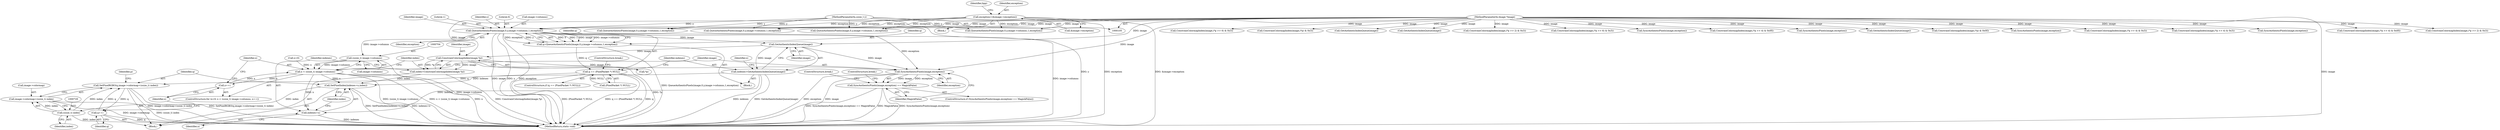 digraph "0_ImageMagick_b6ae2f9e0ab13343c0281732d479757a8e8979c7@pointer" {
"1000677" [label="(Call,QueueAuthenticPixels(image,0,y,image->columns,1,exception))"];
"1000108" [label="(MethodParameterIn,Image *image)"];
"1000107" [label="(MethodParameterIn,ssize_t y)"];
"1000117" [label="(Call,exception=(&image->exception))"];
"1000675" [label="(Call,q=QueueAuthenticPixels(image,0,y,image->columns,1,exception))"];
"1000687" [label="(Call,q == (PixelPacket *) NULL)"];
"1000722" [label="(Call,SetPixelRGBO(q,image->colormap+(ssize_t) index))"];
"1000733" [label="(Call,q++)"];
"1000695" [label="(Call,GetAuthenticIndexQueue(image))"];
"1000693" [label="(Call,indexes=GetAuthenticIndexQueue(image))"];
"1000717" [label="(Call,SetPixelIndex(indexes+x,index))"];
"1000728" [label="(Call,(ssize_t) index)"];
"1000724" [label="(Call,image->colormap+(ssize_t) index)"];
"1000718" [label="(Call,indexes+x)"];
"1000713" [label="(Call,ConstrainColormapIndex(image,*p))"];
"1000711" [label="(Call,index=ConstrainColormapIndex(image,*p))"];
"1000737" [label="(Call,SyncAuthenticPixels(image,exception))"];
"1000736" [label="(Call,SyncAuthenticPixels(image,exception) == MagickFalse)"];
"1000703" [label="(Call,(ssize_t) image->columns)"];
"1000701" [label="(Call,x < (ssize_t) image->columns)"];
"1000708" [label="(Call,x++)"];
"1000576" [label="(Call,ConstrainColormapIndex(image,(*p >> 4) & 0x0f))"];
"1000124" [label="(Identifier,bpp)"];
"1000694" [label="(Identifier,indexes)"];
"1000275" [label="(Call,QueueAuthenticPixels(image,0,y,image->columns,1,exception))"];
"1000722" [label="(Call,SetPixelRGBO(q,image->colormap+(ssize_t) index))"];
"1000118" [label="(Identifier,exception)"];
"1000685" [label="(Identifier,exception)"];
"1000693" [label="(Call,indexes=GetAuthenticIndexQueue(image))"];
"1000738" [label="(Identifier,image)"];
"1000689" [label="(Call,(PixelPacket *) NULL)"];
"1000739" [label="(Identifier,exception)"];
"1000710" [label="(Block,)"];
"1000675" [label="(Call,q=QueueAuthenticPixels(image,0,y,image->columns,1,exception))"];
"1000676" [label="(Identifier,q)"];
"1000736" [label="(Call,SyncAuthenticPixels(image,exception) == MagickFalse)"];
"1000679" [label="(Literal,0)"];
"1000732" [label="(Identifier,p)"];
"1000734" [label="(Identifier,q)"];
"1000681" [label="(Call,image->columns)"];
"1000740" [label="(Identifier,MagickFalse)"];
"1000678" [label="(Identifier,image)"];
"1000366" [label="(Call,ConstrainColormapIndex(image,(*p >> 2) & 0x3))"];
"1000119" [label="(Call,&image->exception)"];
"1000429" [label="(Call,ConstrainColormapIndex(image,(*p >> 6) & 0x3))"];
"1000677" [label="(Call,QueueAuthenticPixels(image,0,y,image->columns,1,exception))"];
"1000537" [label="(Call,QueueAuthenticPixels(image,0,y,image->columns,1,exception))"];
"1000699" [label="(Identifier,x)"];
"1000392" [label="(Call,ConstrainColormapIndex(image,(*p) & 0x3))"];
"1000715" [label="(Call,*p)"];
"1000117" [label="(Call,exception=(&image->exception))"];
"1000555" [label="(Call,GetAuthenticIndexQueue(image))"];
"1000107" [label="(MethodParameterIn,ssize_t y)"];
"1000692" [label="(ControlStructure,break;)"];
"1000721" [label="(Identifier,index)"];
"1000741" [label="(ControlStructure,break;)"];
"1000733" [label="(Call,q++)"];
"1000742" [label="(ControlStructure,break;)"];
"1000148" [label="(Call,GetAuthenticIndexQueue(image))"];
"1000713" [label="(Call,ConstrainColormapIndex(image,*p))"];
"1000705" [label="(Call,image->columns)"];
"1000737" [label="(Call,SyncAuthenticPixels(image,exception))"];
"1000718" [label="(Call,indexes+x)"];
"1000803" [label="(MethodReturn,static void)"];
"1000709" [label="(Identifier,x)"];
"1000499" [label="(Call,ConstrainColormapIndex(image,(*p >> 2) & 0x3))"];
"1000719" [label="(Identifier,indexes)"];
"1000711" [label="(Call,index=ConstrainColormapIndex(image,*p))"];
"1000314" [label="(Call,ConstrainColormapIndex(image,(*p >> 6) & 0x3))"];
"1000730" [label="(Identifier,index)"];
"1000728" [label="(Call,(ssize_t) index)"];
"1000695" [label="(Call,GetAuthenticIndexQueue(image))"];
"1000746" [label="(Call,QueueAuthenticPixels(image,0,y,image->columns,1,exception))"];
"1000110" [label="(Block,)"];
"1000266" [label="(Call,SyncAuthenticPixels(image,exception))"];
"1000108" [label="(MethodParameterIn,Image *image)"];
"1000687" [label="(Call,q == (PixelPacket *) NULL)"];
"1000639" [label="(Call,ConstrainColormapIndex(image,(*p >> 4) & 0x0f))"];
"1000667" [label="(Call,SyncAuthenticPixels(image,exception))"];
"1000293" [label="(Call,GetAuthenticIndexQueue(image))"];
"1000725" [label="(Call,image->colormap)"];
"1000602" [label="(Call,ConstrainColormapIndex(image,(*p) & 0x0f))"];
"1000684" [label="(Literal,1)"];
"1000798" [label="(Call,SyncAuthenticPixels(image,exception))"];
"1000464" [label="(Call,ConstrainColormapIndex(image,(*p >> 4) & 0x3))"];
"1000696" [label="(Identifier,image)"];
"1000703" [label="(Call,(ssize_t) image->columns)"];
"1000724" [label="(Call,image->colormap+(ssize_t) index)"];
"1000714" [label="(Identifier,image)"];
"1000708" [label="(Call,x++)"];
"1000723" [label="(Identifier,q)"];
"1000712" [label="(Identifier,index)"];
"1000686" [label="(ControlStructure,if (q == (PixelPacket *) NULL))"];
"1000130" [label="(Call,QueueAuthenticPixels(image,0,y,image->columns,1,exception))"];
"1000680" [label="(Identifier,y)"];
"1000735" [label="(ControlStructure,if (SyncAuthenticPixels(image,exception) == MagickFalse))"];
"1000674" [label="(Block,)"];
"1000717" [label="(Call,SetPixelIndex(indexes+x,index))"];
"1000698" [label="(Call,x=0)"];
"1000340" [label="(Call,ConstrainColormapIndex(image,(*p >> 4) & 0x3))"];
"1000701" [label="(Call,x < (ssize_t) image->columns)"];
"1000702" [label="(Identifier,x)"];
"1000720" [label="(Identifier,x)"];
"1000688" [label="(Identifier,q)"];
"1000697" [label="(ControlStructure,for (x=0; x < (ssize_t) image->columns; x++))"];
"1000527" [label="(Call,SyncAuthenticPixels(image,exception))"];
"1000677" -> "1000675"  [label="AST: "];
"1000677" -> "1000685"  [label="CFG: "];
"1000678" -> "1000677"  [label="AST: "];
"1000679" -> "1000677"  [label="AST: "];
"1000680" -> "1000677"  [label="AST: "];
"1000681" -> "1000677"  [label="AST: "];
"1000684" -> "1000677"  [label="AST: "];
"1000685" -> "1000677"  [label="AST: "];
"1000675" -> "1000677"  [label="CFG: "];
"1000677" -> "1000803"  [label="DDG: image->columns"];
"1000677" -> "1000803"  [label="DDG: image"];
"1000677" -> "1000803"  [label="DDG: y"];
"1000677" -> "1000803"  [label="DDG: exception"];
"1000677" -> "1000675"  [label="DDG: 0"];
"1000677" -> "1000675"  [label="DDG: 1"];
"1000677" -> "1000675"  [label="DDG: image"];
"1000677" -> "1000675"  [label="DDG: image->columns"];
"1000677" -> "1000675"  [label="DDG: exception"];
"1000677" -> "1000675"  [label="DDG: y"];
"1000108" -> "1000677"  [label="DDG: image"];
"1000107" -> "1000677"  [label="DDG: y"];
"1000117" -> "1000677"  [label="DDG: exception"];
"1000677" -> "1000695"  [label="DDG: image"];
"1000677" -> "1000703"  [label="DDG: image->columns"];
"1000677" -> "1000737"  [label="DDG: exception"];
"1000108" -> "1000105"  [label="AST: "];
"1000108" -> "1000803"  [label="DDG: image"];
"1000108" -> "1000130"  [label="DDG: image"];
"1000108" -> "1000148"  [label="DDG: image"];
"1000108" -> "1000266"  [label="DDG: image"];
"1000108" -> "1000275"  [label="DDG: image"];
"1000108" -> "1000293"  [label="DDG: image"];
"1000108" -> "1000314"  [label="DDG: image"];
"1000108" -> "1000340"  [label="DDG: image"];
"1000108" -> "1000366"  [label="DDG: image"];
"1000108" -> "1000392"  [label="DDG: image"];
"1000108" -> "1000429"  [label="DDG: image"];
"1000108" -> "1000464"  [label="DDG: image"];
"1000108" -> "1000499"  [label="DDG: image"];
"1000108" -> "1000527"  [label="DDG: image"];
"1000108" -> "1000537"  [label="DDG: image"];
"1000108" -> "1000555"  [label="DDG: image"];
"1000108" -> "1000576"  [label="DDG: image"];
"1000108" -> "1000602"  [label="DDG: image"];
"1000108" -> "1000639"  [label="DDG: image"];
"1000108" -> "1000667"  [label="DDG: image"];
"1000108" -> "1000695"  [label="DDG: image"];
"1000108" -> "1000713"  [label="DDG: image"];
"1000108" -> "1000737"  [label="DDG: image"];
"1000108" -> "1000746"  [label="DDG: image"];
"1000108" -> "1000798"  [label="DDG: image"];
"1000107" -> "1000105"  [label="AST: "];
"1000107" -> "1000803"  [label="DDG: y"];
"1000107" -> "1000130"  [label="DDG: y"];
"1000107" -> "1000275"  [label="DDG: y"];
"1000107" -> "1000537"  [label="DDG: y"];
"1000107" -> "1000746"  [label="DDG: y"];
"1000117" -> "1000110"  [label="AST: "];
"1000117" -> "1000119"  [label="CFG: "];
"1000118" -> "1000117"  [label="AST: "];
"1000119" -> "1000117"  [label="AST: "];
"1000124" -> "1000117"  [label="CFG: "];
"1000117" -> "1000803"  [label="DDG: exception"];
"1000117" -> "1000803"  [label="DDG: &image->exception"];
"1000117" -> "1000130"  [label="DDG: exception"];
"1000117" -> "1000275"  [label="DDG: exception"];
"1000117" -> "1000537"  [label="DDG: exception"];
"1000117" -> "1000746"  [label="DDG: exception"];
"1000675" -> "1000674"  [label="AST: "];
"1000676" -> "1000675"  [label="AST: "];
"1000688" -> "1000675"  [label="CFG: "];
"1000675" -> "1000803"  [label="DDG: QueueAuthenticPixels(image,0,y,image->columns,1,exception)"];
"1000675" -> "1000687"  [label="DDG: q"];
"1000687" -> "1000686"  [label="AST: "];
"1000687" -> "1000689"  [label="CFG: "];
"1000688" -> "1000687"  [label="AST: "];
"1000689" -> "1000687"  [label="AST: "];
"1000692" -> "1000687"  [label="CFG: "];
"1000694" -> "1000687"  [label="CFG: "];
"1000687" -> "1000803"  [label="DDG: (PixelPacket *) NULL"];
"1000687" -> "1000803"  [label="DDG: q == (PixelPacket *) NULL"];
"1000687" -> "1000803"  [label="DDG: q"];
"1000689" -> "1000687"  [label="DDG: NULL"];
"1000687" -> "1000722"  [label="DDG: q"];
"1000722" -> "1000710"  [label="AST: "];
"1000722" -> "1000724"  [label="CFG: "];
"1000723" -> "1000722"  [label="AST: "];
"1000724" -> "1000722"  [label="AST: "];
"1000732" -> "1000722"  [label="CFG: "];
"1000722" -> "1000803"  [label="DDG: image->colormap+(ssize_t) index"];
"1000722" -> "1000803"  [label="DDG: SetPixelRGBO(q,image->colormap+(ssize_t) index)"];
"1000733" -> "1000722"  [label="DDG: q"];
"1000728" -> "1000722"  [label="DDG: index"];
"1000722" -> "1000733"  [label="DDG: q"];
"1000733" -> "1000710"  [label="AST: "];
"1000733" -> "1000734"  [label="CFG: "];
"1000734" -> "1000733"  [label="AST: "];
"1000709" -> "1000733"  [label="CFG: "];
"1000733" -> "1000803"  [label="DDG: q"];
"1000695" -> "1000693"  [label="AST: "];
"1000695" -> "1000696"  [label="CFG: "];
"1000696" -> "1000695"  [label="AST: "];
"1000693" -> "1000695"  [label="CFG: "];
"1000695" -> "1000693"  [label="DDG: image"];
"1000695" -> "1000713"  [label="DDG: image"];
"1000695" -> "1000737"  [label="DDG: image"];
"1000693" -> "1000674"  [label="AST: "];
"1000694" -> "1000693"  [label="AST: "];
"1000699" -> "1000693"  [label="CFG: "];
"1000693" -> "1000803"  [label="DDG: GetAuthenticIndexQueue(image)"];
"1000693" -> "1000803"  [label="DDG: indexes"];
"1000693" -> "1000717"  [label="DDG: indexes"];
"1000693" -> "1000718"  [label="DDG: indexes"];
"1000717" -> "1000710"  [label="AST: "];
"1000717" -> "1000721"  [label="CFG: "];
"1000718" -> "1000717"  [label="AST: "];
"1000721" -> "1000717"  [label="AST: "];
"1000723" -> "1000717"  [label="CFG: "];
"1000717" -> "1000803"  [label="DDG: SetPixelIndex(indexes+x,index)"];
"1000717" -> "1000803"  [label="DDG: indexes+x"];
"1000701" -> "1000717"  [label="DDG: x"];
"1000711" -> "1000717"  [label="DDG: index"];
"1000717" -> "1000728"  [label="DDG: index"];
"1000728" -> "1000724"  [label="AST: "];
"1000728" -> "1000730"  [label="CFG: "];
"1000729" -> "1000728"  [label="AST: "];
"1000730" -> "1000728"  [label="AST: "];
"1000724" -> "1000728"  [label="CFG: "];
"1000728" -> "1000803"  [label="DDG: index"];
"1000728" -> "1000724"  [label="DDG: index"];
"1000725" -> "1000724"  [label="AST: "];
"1000724" -> "1000803"  [label="DDG: image->colormap"];
"1000724" -> "1000803"  [label="DDG: (ssize_t) index"];
"1000718" -> "1000720"  [label="CFG: "];
"1000719" -> "1000718"  [label="AST: "];
"1000720" -> "1000718"  [label="AST: "];
"1000721" -> "1000718"  [label="CFG: "];
"1000718" -> "1000803"  [label="DDG: indexes"];
"1000701" -> "1000718"  [label="DDG: x"];
"1000713" -> "1000711"  [label="AST: "];
"1000713" -> "1000715"  [label="CFG: "];
"1000714" -> "1000713"  [label="AST: "];
"1000715" -> "1000713"  [label="AST: "];
"1000711" -> "1000713"  [label="CFG: "];
"1000713" -> "1000803"  [label="DDG: *p"];
"1000713" -> "1000711"  [label="DDG: image"];
"1000713" -> "1000711"  [label="DDG: *p"];
"1000713" -> "1000737"  [label="DDG: image"];
"1000711" -> "1000710"  [label="AST: "];
"1000712" -> "1000711"  [label="AST: "];
"1000719" -> "1000711"  [label="CFG: "];
"1000711" -> "1000803"  [label="DDG: ConstrainColormapIndex(image,*p)"];
"1000737" -> "1000736"  [label="AST: "];
"1000737" -> "1000739"  [label="CFG: "];
"1000738" -> "1000737"  [label="AST: "];
"1000739" -> "1000737"  [label="AST: "];
"1000740" -> "1000737"  [label="CFG: "];
"1000737" -> "1000803"  [label="DDG: exception"];
"1000737" -> "1000803"  [label="DDG: image"];
"1000737" -> "1000736"  [label="DDG: image"];
"1000737" -> "1000736"  [label="DDG: exception"];
"1000736" -> "1000735"  [label="AST: "];
"1000736" -> "1000740"  [label="CFG: "];
"1000740" -> "1000736"  [label="AST: "];
"1000741" -> "1000736"  [label="CFG: "];
"1000742" -> "1000736"  [label="CFG: "];
"1000736" -> "1000803"  [label="DDG: MagickFalse"];
"1000736" -> "1000803"  [label="DDG: SyncAuthenticPixels(image,exception)"];
"1000736" -> "1000803"  [label="DDG: SyncAuthenticPixels(image,exception) == MagickFalse"];
"1000703" -> "1000701"  [label="AST: "];
"1000703" -> "1000705"  [label="CFG: "];
"1000704" -> "1000703"  [label="AST: "];
"1000705" -> "1000703"  [label="AST: "];
"1000701" -> "1000703"  [label="CFG: "];
"1000703" -> "1000803"  [label="DDG: image->columns"];
"1000703" -> "1000701"  [label="DDG: image->columns"];
"1000701" -> "1000697"  [label="AST: "];
"1000702" -> "1000701"  [label="AST: "];
"1000712" -> "1000701"  [label="CFG: "];
"1000738" -> "1000701"  [label="CFG: "];
"1000701" -> "1000803"  [label="DDG: x < (ssize_t) image->columns"];
"1000701" -> "1000803"  [label="DDG: x"];
"1000701" -> "1000803"  [label="DDG: (ssize_t) image->columns"];
"1000708" -> "1000701"  [label="DDG: x"];
"1000698" -> "1000701"  [label="DDG: x"];
"1000701" -> "1000708"  [label="DDG: x"];
"1000708" -> "1000697"  [label="AST: "];
"1000708" -> "1000709"  [label="CFG: "];
"1000709" -> "1000708"  [label="AST: "];
"1000702" -> "1000708"  [label="CFG: "];
}
